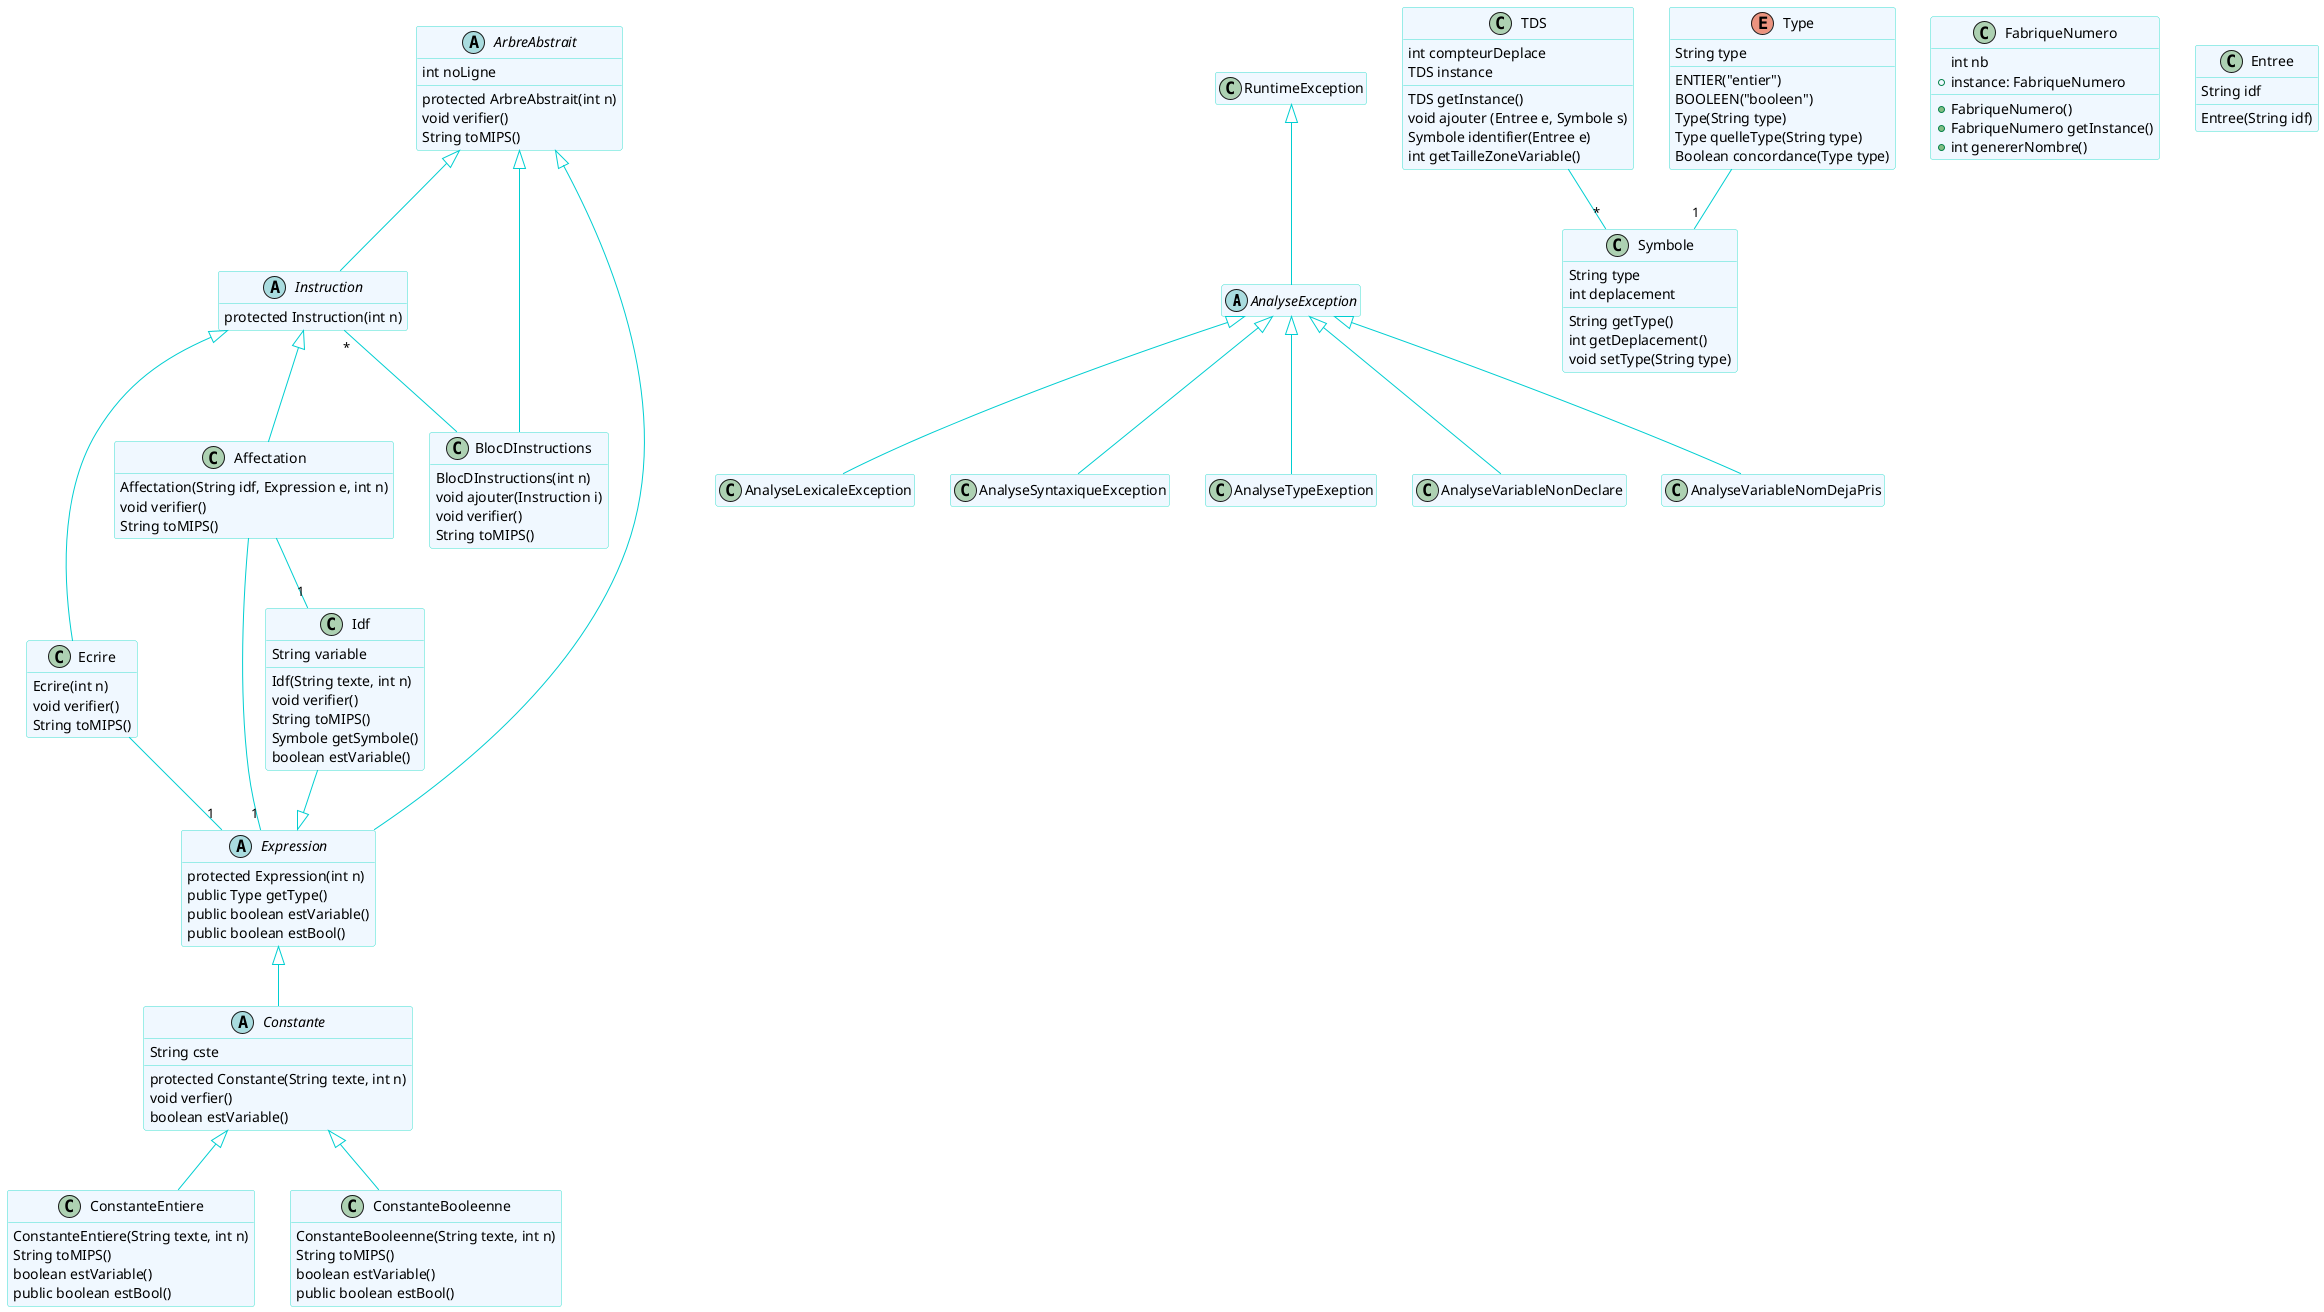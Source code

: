 @startuml
skinparam class {
BackgroundColor AliceBlue
ArrowColor DarkTurquoise
BorderColor Turquoise
}

skinparam stereotypeCBackgroundColor DarkTurquoise
skinparam stereotypeIBackgroundColor Magenta
skinparam stereotypeABackgroundColor Yellow

hide stereotype
hide empty member

abstract class AnalyseException

AnalyseException -up-|> RuntimeException

AnalyseLexicaleException -up-|> AnalyseException
AnalyseSyntaxiqueException -up-|> AnalyseException
AnalyseTypeExeption -up-|> AnalyseException
AnalyseVariableNonDeclare -up-|> AnalyseException
AnalyseVariableNomDejaPris -up-|> AnalyseException

abstract class ArbreAbstrait {
   int noLigne
   protected ArbreAbstrait(int n)
   void verifier()
   String toMIPS()
}

class BlocDInstructions {
   BlocDInstructions(int n)
   void ajouter(Instruction i)
   void verifier()
   String toMIPS()
}

BlocDInstructions -up-|> ArbreAbstrait
BlocDInstructions -up- "*" Instruction

abstract class Instruction {
   protected Instruction(int n)
}

Instruction -up-|> ArbreAbstrait
class Ecrire {
   Ecrire(int n)
   void verifier()
   String toMIPS()
}

Ecrire  -up-|> Instruction

abstract class Expression {
   protected Expression(int n)
   public Type getType()
   public boolean estVariable()
   public boolean estBool()
}

Expression  -up-|> ArbreAbstrait
Ecrire - "1" Expression

abstract class Constante {
   String cste
   protected Constante(String texte, int n)
   void verfier()
   boolean estVariable()
}

Constante  -up-|> Expression

class ConstanteEntiere {
   ConstanteEntiere(String texte, int n)
   String toMIPS()
   boolean estVariable()
   public boolean estBool()
}

class ConstanteBooleenne {
   ConstanteBooleenne(String texte, int n)
   String toMIPS()
   boolean estVariable()
   public boolean estBool()
}

class TDS {
int compteurDeplace
TDS instance
TDS getInstance()
void ajouter (Entree e, Symbole s)
Symbole identifier(Entree e)
int getTailleZoneVariable()
}
class FabriqueNumero {
  int nb
  +FabriqueNumero()
  +instance: FabriqueNumero
  +FabriqueNumero getInstance()
  +int genererNombre()
}

class Symbole{
String type
int deplacement
String getType()
int getDeplacement()
void setType(String type)
}

TDS --"*" Symbole
Type --"1" Symbole

ConstanteEntiere  -up-|> Constante
ConstanteBooleenne  -up-|> Constante

enum Type{
ENTIER("entier")
BOOLEEN("booleen")
String type
Type(String type)
Type quelleType(String type)
Boolean concordance(Type type)
}

class Entree{
String idf
Entree(String idf)
}

class Affectation {
Affectation(String idf, Expression e, int n)
void verifier()
String toMIPS()
}
Affectation --"1" Idf
Affectation --"1" Expression
Affectation  -up-|> Instruction

class Idf{
String variable
Idf(String texte, int n)
void verifier()
String toMIPS()
Symbole getSymbole()
boolean estVariable()
}
Idf --|> Expression
@enduml